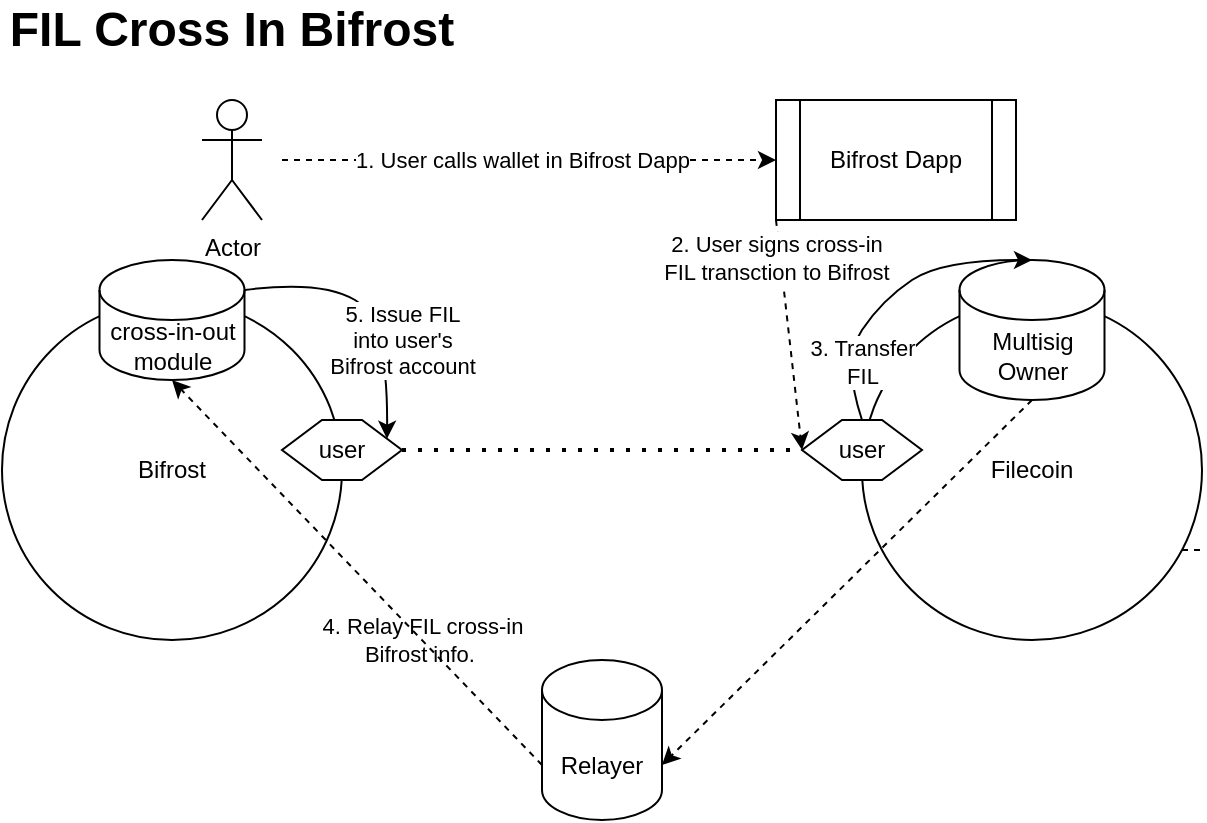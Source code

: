 <mxfile version="20.5.3" type="github">
  <diagram id="1qVJCfuYaMeoUfc-0dYW" name="Page-1">
    <mxGraphModel dx="1426" dy="769" grid="1" gridSize="10" guides="1" tooltips="1" connect="1" arrows="1" fold="1" page="1" pageScale="1" pageWidth="827" pageHeight="1169" math="0" shadow="0">
      <root>
        <mxCell id="0" />
        <mxCell id="1" parent="0" />
        <mxCell id="QOcSFR8y_e22kkafj4sU-1" value="Bifrost" style="ellipse;whiteSpace=wrap;html=1;aspect=fixed;" parent="1" vertex="1">
          <mxGeometry x="120" y="210" width="170" height="170" as="geometry" />
        </mxCell>
        <mxCell id="QOcSFR8y_e22kkafj4sU-2" value="Filecoin" style="ellipse;whiteSpace=wrap;html=1;aspect=fixed;" parent="1" vertex="1">
          <mxGeometry x="550" y="210" width="170" height="170" as="geometry" />
        </mxCell>
        <mxCell id="QOcSFR8y_e22kkafj4sU-6" value="user" style="shape=hexagon;perimeter=hexagonPerimeter2;whiteSpace=wrap;html=1;fixedSize=1;" parent="1" vertex="1">
          <mxGeometry x="260" y="270" width="60" height="30" as="geometry" />
        </mxCell>
        <mxCell id="QOcSFR8y_e22kkafj4sU-7" value="user" style="shape=hexagon;perimeter=hexagonPerimeter2;whiteSpace=wrap;html=1;fixedSize=1;" parent="1" vertex="1">
          <mxGeometry x="520" y="270" width="60" height="30" as="geometry" />
        </mxCell>
        <mxCell id="QOcSFR8y_e22kkafj4sU-8" value="" style="endArrow=none;dashed=1;html=1;dashPattern=1 3;strokeWidth=2;rounded=0;exitX=1;exitY=0.5;exitDx=0;exitDy=0;entryX=0;entryY=0.5;entryDx=0;entryDy=0;" parent="1" source="QOcSFR8y_e22kkafj4sU-6" target="QOcSFR8y_e22kkafj4sU-7" edge="1">
          <mxGeometry width="50" height="50" relative="1" as="geometry">
            <mxPoint x="360" y="350" as="sourcePoint" />
            <mxPoint x="410" y="300" as="targetPoint" />
          </mxGeometry>
        </mxCell>
        <mxCell id="QOcSFR8y_e22kkafj4sU-9" value="Multisig&lt;br&gt;Owner" style="shape=cylinder3;whiteSpace=wrap;html=1;boundedLbl=1;backgroundOutline=1;size=15;" parent="1" vertex="1">
          <mxGeometry x="598.75" y="190" width="72.5" height="70" as="geometry" />
        </mxCell>
        <mxCell id="QOcSFR8y_e22kkafj4sU-11" value="cross-in-out module" style="shape=cylinder3;whiteSpace=wrap;html=1;boundedLbl=1;backgroundOutline=1;size=15;" parent="1" vertex="1">
          <mxGeometry x="168.75" y="190" width="72.5" height="60" as="geometry" />
        </mxCell>
        <mxCell id="QOcSFR8y_e22kkafj4sU-19" value="" style="curved=1;endArrow=classic;html=1;rounded=0;exitX=0.5;exitY=0;exitDx=0;exitDy=0;entryX=0.5;entryY=0;entryDx=0;entryDy=0;entryPerimeter=0;" parent="1" source="QOcSFR8y_e22kkafj4sU-7" target="QOcSFR8y_e22kkafj4sU-9" edge="1">
          <mxGeometry width="50" height="50" relative="1" as="geometry">
            <mxPoint x="560" y="210" as="sourcePoint" />
            <mxPoint x="610" y="160" as="targetPoint" />
            <Array as="points">
              <mxPoint x="540" y="240" />
              <mxPoint x="560" y="210" />
              <mxPoint x="590" y="190" />
            </Array>
          </mxGeometry>
        </mxCell>
        <mxCell id="QOcSFR8y_e22kkafj4sU-20" value="3. Transfer &lt;br&gt;FIL" style="edgeLabel;html=1;align=center;verticalAlign=middle;resizable=0;points=[];" parent="QOcSFR8y_e22kkafj4sU-19" vertex="1" connectable="0">
          <mxGeometry x="-0.412" y="-3" relative="1" as="geometry">
            <mxPoint x="1" y="9" as="offset" />
          </mxGeometry>
        </mxCell>
        <mxCell id="QOcSFR8y_e22kkafj4sU-21" value="5. Issue FIL&lt;br&gt;into user&#39;s&lt;br&gt;Bifrost account" style="curved=1;endArrow=classic;html=1;rounded=0;exitX=1;exitY=0;exitDx=0;exitDy=15;exitPerimeter=0;entryX=1;entryY=0.25;entryDx=0;entryDy=0;" parent="1" source="QOcSFR8y_e22kkafj4sU-11" target="QOcSFR8y_e22kkafj4sU-6" edge="1">
          <mxGeometry x="0.279" y="7" width="50" height="50" relative="1" as="geometry">
            <mxPoint x="290" y="220" as="sourcePoint" />
            <mxPoint x="340" y="170" as="targetPoint" />
            <Array as="points">
              <mxPoint x="280" y="200" />
              <mxPoint x="313" y="220" />
            </Array>
            <mxPoint as="offset" />
          </mxGeometry>
        </mxCell>
        <mxCell id="womPOICztjm91fhaPhi_-1" value="Relayer" style="shape=cylinder3;whiteSpace=wrap;html=1;boundedLbl=1;backgroundOutline=1;size=15;" parent="1" vertex="1">
          <mxGeometry x="390" y="390" width="60" height="80" as="geometry" />
        </mxCell>
        <mxCell id="womPOICztjm91fhaPhi_-7" value="" style="endArrow=none;dashed=1;html=1;rounded=0;exitX=1;exitY=0.5;exitDx=0;exitDy=0;" parent="1" edge="1">
          <mxGeometry width="50" height="50" relative="1" as="geometry">
            <mxPoint x="710" y="335" as="sourcePoint" />
            <mxPoint x="720" y="335" as="targetPoint" />
          </mxGeometry>
        </mxCell>
        <mxCell id="womPOICztjm91fhaPhi_-11" value="" style="endArrow=classic;html=1;rounded=0;dashed=1;exitX=0.5;exitY=1;exitDx=0;exitDy=0;exitPerimeter=0;entryX=1;entryY=0;entryDx=0;entryDy=52.5;entryPerimeter=0;" parent="1" source="QOcSFR8y_e22kkafj4sU-9" target="womPOICztjm91fhaPhi_-1" edge="1">
          <mxGeometry width="50" height="50" relative="1" as="geometry">
            <mxPoint x="580" y="540" as="sourcePoint" />
            <mxPoint x="630" y="490" as="targetPoint" />
          </mxGeometry>
        </mxCell>
        <mxCell id="womPOICztjm91fhaPhi_-14" value="4. Relay FIL cross-in&lt;br&gt;Bifrost info.&amp;nbsp;" style="edgeLabel;html=1;align=center;verticalAlign=middle;resizable=0;points=[];" parent="womPOICztjm91fhaPhi_-11" vertex="1" connectable="0">
          <mxGeometry x="0.197" y="-3" relative="1" as="geometry">
            <mxPoint x="-192" y="13" as="offset" />
          </mxGeometry>
        </mxCell>
        <mxCell id="womPOICztjm91fhaPhi_-12" value="" style="endArrow=classic;html=1;rounded=0;dashed=1;exitX=0;exitY=0;exitDx=0;exitDy=52.5;exitPerimeter=0;entryX=0.5;entryY=1;entryDx=0;entryDy=0;entryPerimeter=0;" parent="1" source="womPOICztjm91fhaPhi_-1" target="QOcSFR8y_e22kkafj4sU-11" edge="1">
          <mxGeometry width="50" height="50" relative="1" as="geometry">
            <mxPoint x="270" y="510" as="sourcePoint" />
            <mxPoint x="320" y="460" as="targetPoint" />
          </mxGeometry>
        </mxCell>
        <mxCell id="womPOICztjm91fhaPhi_-15" value="FIL Cross In Bifrost" style="text;html=1;strokeColor=none;fillColor=none;align=center;verticalAlign=middle;whiteSpace=wrap;rounded=0;fontStyle=1;fontSize=24;" parent="1" vertex="1">
          <mxGeometry x="120" y="60" width="230" height="30" as="geometry" />
        </mxCell>
        <mxCell id="z5sPciKj7eO9m0xCSq6S-1" value="Bifrost Dapp" style="shape=process;whiteSpace=wrap;html=1;backgroundOutline=1;" parent="1" vertex="1">
          <mxGeometry x="507" y="110" width="120" height="60" as="geometry" />
        </mxCell>
        <mxCell id="z5sPciKj7eO9m0xCSq6S-2" value="Actor" style="shape=umlActor;verticalLabelPosition=bottom;verticalAlign=top;html=1;outlineConnect=0;" parent="1" vertex="1">
          <mxGeometry x="220" y="110" width="30" height="60" as="geometry" />
        </mxCell>
        <mxCell id="z5sPciKj7eO9m0xCSq6S-3" value="" style="endArrow=classic;html=1;rounded=0;entryX=0;entryY=0.5;entryDx=0;entryDy=0;dashed=1;" parent="1" target="z5sPciKj7eO9m0xCSq6S-1" edge="1">
          <mxGeometry width="50" height="50" relative="1" as="geometry">
            <mxPoint x="260" y="140" as="sourcePoint" />
            <mxPoint x="320" y="120" as="targetPoint" />
          </mxGeometry>
        </mxCell>
        <mxCell id="z5sPciKj7eO9m0xCSq6S-4" value="1. User calls wallet in Bifrost Dapp" style="edgeLabel;html=1;align=center;verticalAlign=middle;resizable=0;points=[];" parent="z5sPciKj7eO9m0xCSq6S-3" vertex="1" connectable="0">
          <mxGeometry x="-0.117" y="2" relative="1" as="geometry">
            <mxPoint x="11" y="2" as="offset" />
          </mxGeometry>
        </mxCell>
        <mxCell id="z5sPciKj7eO9m0xCSq6S-5" value="" style="endArrow=classic;html=1;rounded=0;entryX=0;entryY=0.5;entryDx=0;entryDy=0;exitX=0;exitY=1;exitDx=0;exitDy=0;dashed=1;" parent="1" source="z5sPciKj7eO9m0xCSq6S-1" target="QOcSFR8y_e22kkafj4sU-7" edge="1">
          <mxGeometry width="50" height="50" relative="1" as="geometry">
            <mxPoint x="500" y="170" as="sourcePoint" />
            <mxPoint x="470" y="180" as="targetPoint" />
          </mxGeometry>
        </mxCell>
        <mxCell id="z5sPciKj7eO9m0xCSq6S-6" value="2. User signs cross-in&lt;br&gt;FIL transction to Bifrost" style="edgeLabel;html=1;align=center;verticalAlign=middle;resizable=0;points=[];" parent="z5sPciKj7eO9m0xCSq6S-5" vertex="1" connectable="0">
          <mxGeometry x="-0.674" y="-2" relative="1" as="geometry">
            <mxPoint as="offset" />
          </mxGeometry>
        </mxCell>
      </root>
    </mxGraphModel>
  </diagram>
</mxfile>
